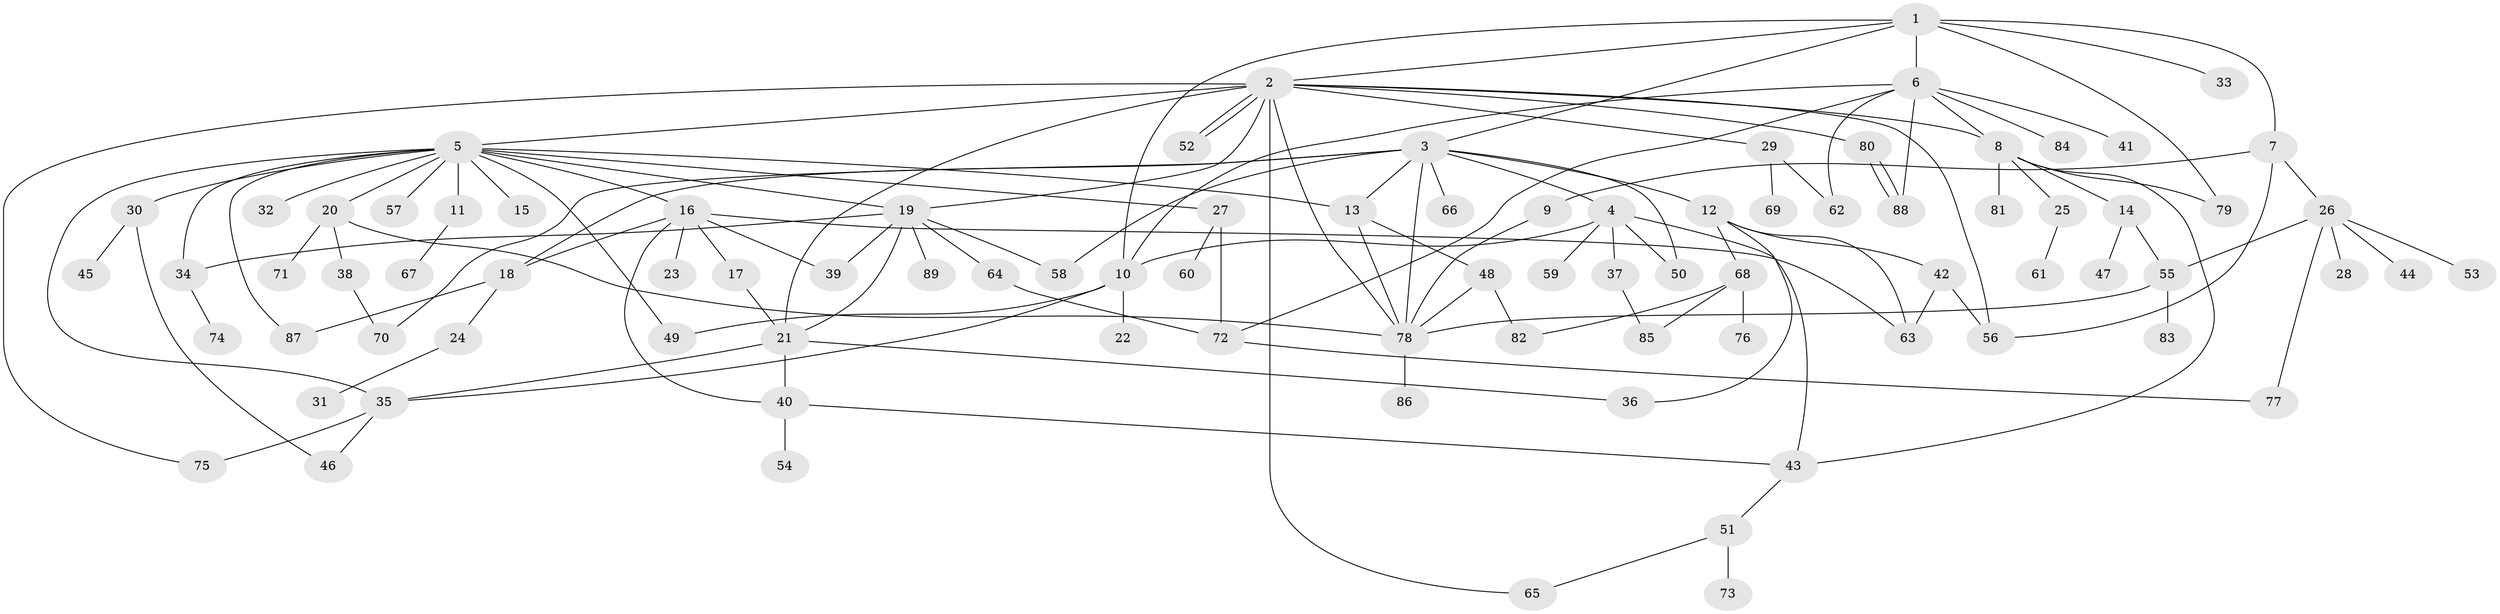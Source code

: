 // coarse degree distribution, {6: 0.0967741935483871, 12: 0.016129032258064516, 9: 0.03225806451612903, 20: 0.016129032258064516, 8: 0.016129032258064516, 4: 0.04838709677419355, 2: 0.2903225806451613, 7: 0.016129032258064516, 3: 0.0967741935483871, 1: 0.3387096774193548, 5: 0.03225806451612903}
// Generated by graph-tools (version 1.1) at 2025/18/03/04/25 18:18:11]
// undirected, 89 vertices, 133 edges
graph export_dot {
graph [start="1"]
  node [color=gray90,style=filled];
  1;
  2;
  3;
  4;
  5;
  6;
  7;
  8;
  9;
  10;
  11;
  12;
  13;
  14;
  15;
  16;
  17;
  18;
  19;
  20;
  21;
  22;
  23;
  24;
  25;
  26;
  27;
  28;
  29;
  30;
  31;
  32;
  33;
  34;
  35;
  36;
  37;
  38;
  39;
  40;
  41;
  42;
  43;
  44;
  45;
  46;
  47;
  48;
  49;
  50;
  51;
  52;
  53;
  54;
  55;
  56;
  57;
  58;
  59;
  60;
  61;
  62;
  63;
  64;
  65;
  66;
  67;
  68;
  69;
  70;
  71;
  72;
  73;
  74;
  75;
  76;
  77;
  78;
  79;
  80;
  81;
  82;
  83;
  84;
  85;
  86;
  87;
  88;
  89;
  1 -- 2;
  1 -- 3;
  1 -- 6;
  1 -- 7;
  1 -- 10;
  1 -- 33;
  1 -- 79;
  2 -- 5;
  2 -- 8;
  2 -- 19;
  2 -- 21;
  2 -- 29;
  2 -- 52;
  2 -- 52;
  2 -- 56;
  2 -- 65;
  2 -- 75;
  2 -- 78;
  2 -- 80;
  3 -- 4;
  3 -- 12;
  3 -- 13;
  3 -- 18;
  3 -- 50;
  3 -- 58;
  3 -- 66;
  3 -- 70;
  3 -- 78;
  4 -- 10;
  4 -- 37;
  4 -- 43;
  4 -- 50;
  4 -- 59;
  5 -- 11;
  5 -- 13;
  5 -- 15;
  5 -- 16;
  5 -- 19;
  5 -- 20;
  5 -- 27;
  5 -- 30;
  5 -- 32;
  5 -- 34;
  5 -- 35;
  5 -- 49;
  5 -- 57;
  5 -- 87;
  6 -- 8;
  6 -- 10;
  6 -- 41;
  6 -- 62;
  6 -- 72;
  6 -- 84;
  6 -- 88;
  7 -- 9;
  7 -- 26;
  7 -- 56;
  8 -- 14;
  8 -- 25;
  8 -- 43;
  8 -- 79;
  8 -- 81;
  9 -- 78;
  10 -- 22;
  10 -- 35;
  10 -- 49;
  11 -- 67;
  12 -- 36;
  12 -- 42;
  12 -- 63;
  12 -- 68;
  13 -- 48;
  13 -- 78;
  14 -- 47;
  14 -- 55;
  16 -- 17;
  16 -- 18;
  16 -- 23;
  16 -- 39;
  16 -- 40;
  16 -- 63;
  17 -- 21;
  18 -- 24;
  18 -- 87;
  19 -- 21;
  19 -- 34;
  19 -- 39;
  19 -- 58;
  19 -- 64;
  19 -- 89;
  20 -- 38;
  20 -- 71;
  20 -- 78;
  21 -- 35;
  21 -- 36;
  21 -- 40;
  24 -- 31;
  25 -- 61;
  26 -- 28;
  26 -- 44;
  26 -- 53;
  26 -- 55;
  26 -- 77;
  27 -- 60;
  27 -- 72;
  29 -- 62;
  29 -- 69;
  30 -- 45;
  30 -- 46;
  34 -- 74;
  35 -- 46;
  35 -- 75;
  37 -- 85;
  38 -- 70;
  40 -- 43;
  40 -- 54;
  42 -- 56;
  42 -- 63;
  43 -- 51;
  48 -- 78;
  48 -- 82;
  51 -- 65;
  51 -- 73;
  55 -- 78;
  55 -- 83;
  64 -- 72;
  68 -- 76;
  68 -- 82;
  68 -- 85;
  72 -- 77;
  78 -- 86;
  80 -- 88;
  80 -- 88;
}
